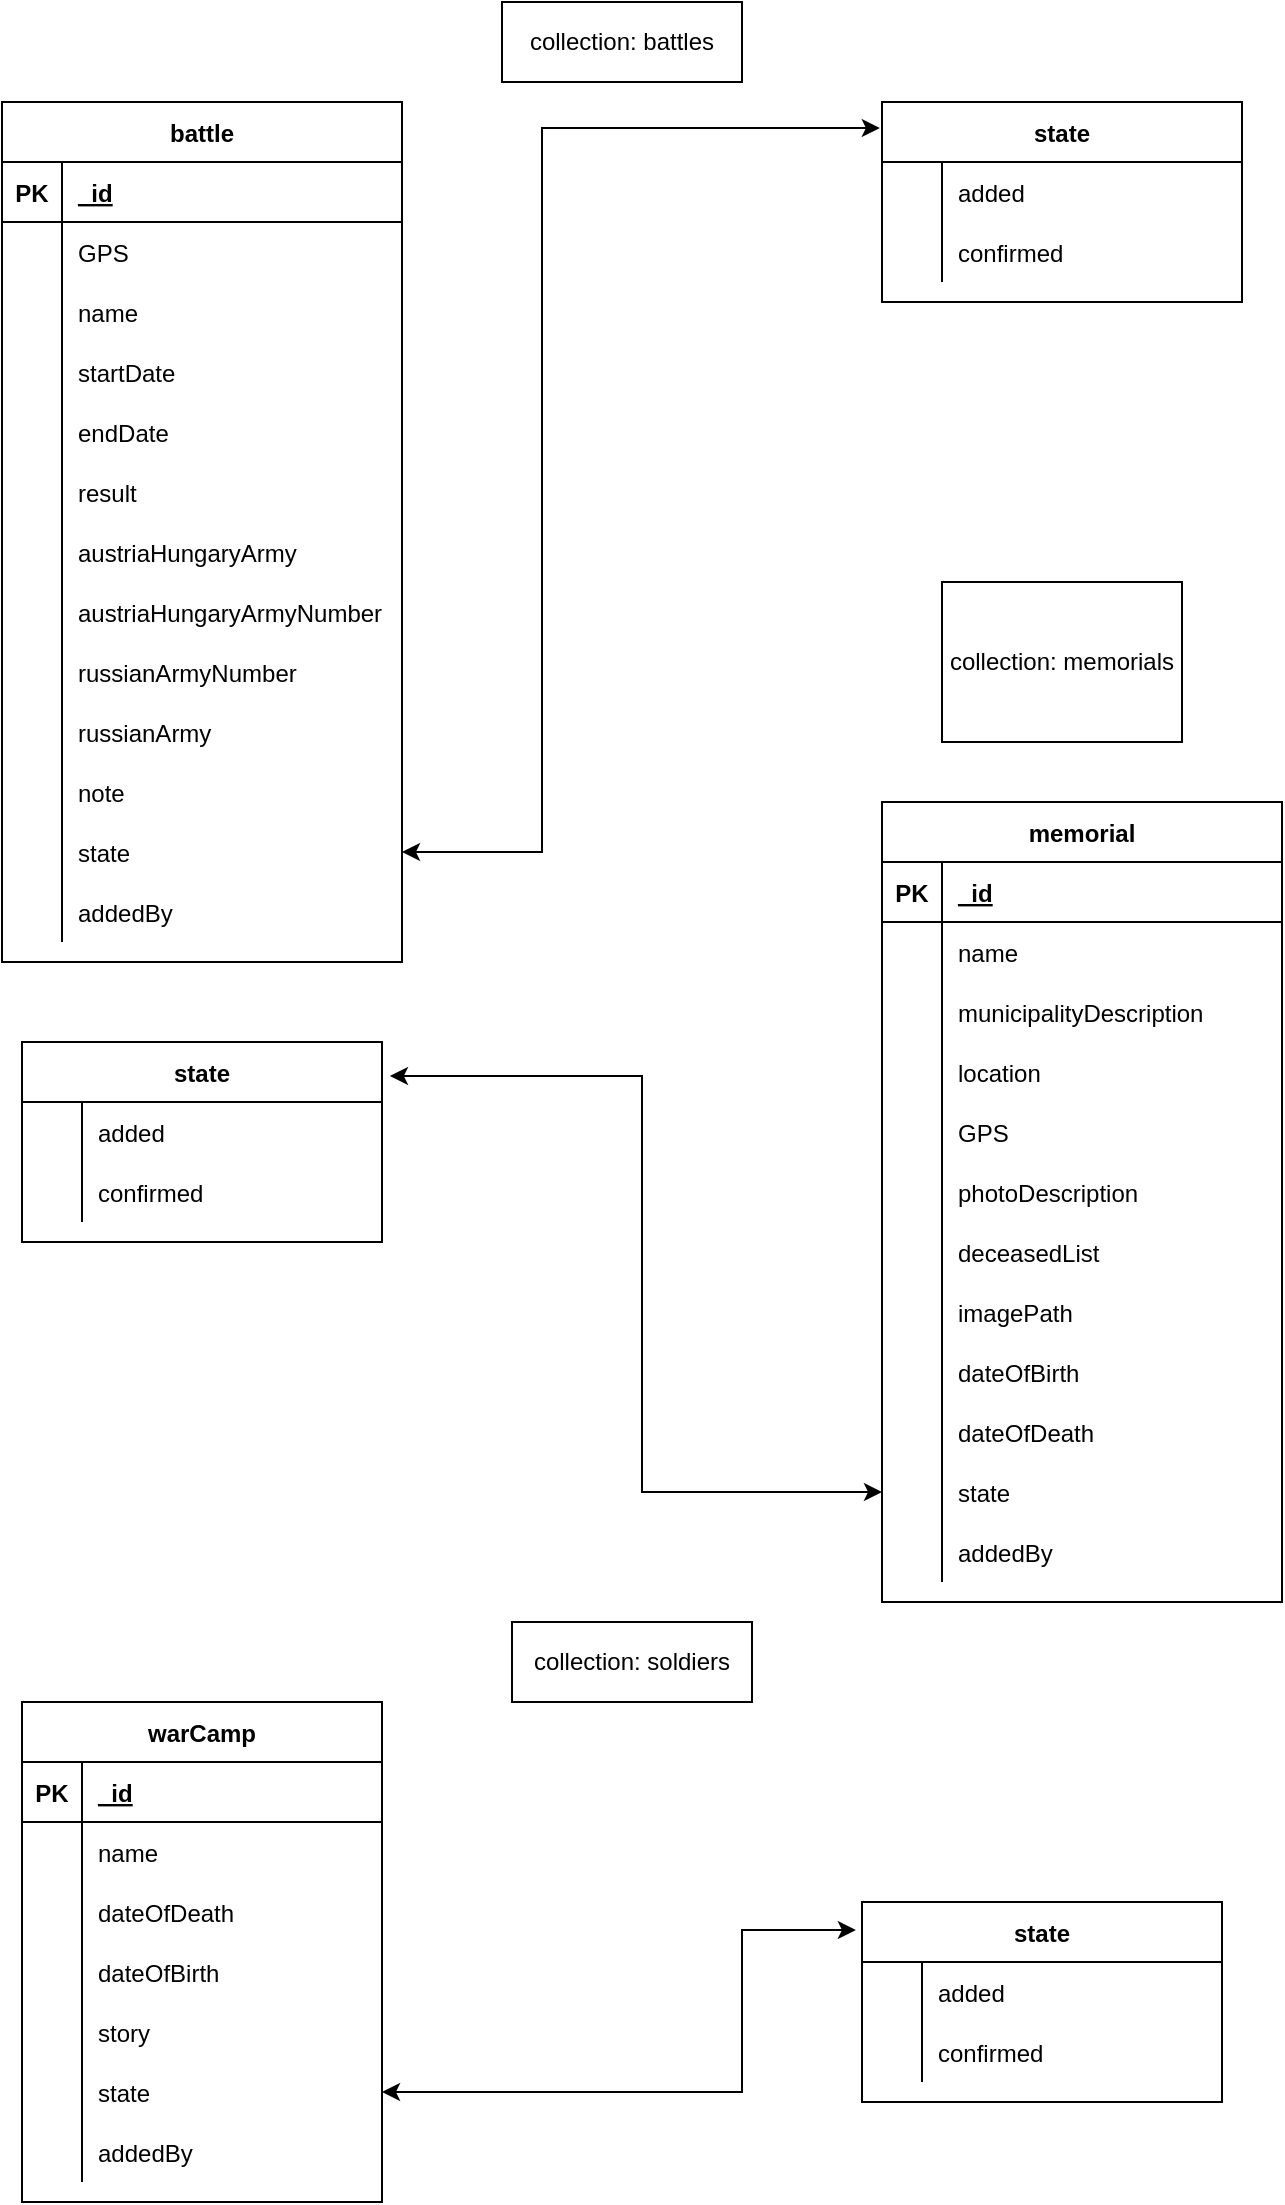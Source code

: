 <mxfile version="16.0.0" type="device"><diagram id="pxt4ExD9sX6cljfYn3r3" name="Page-1"><mxGraphModel dx="1422" dy="857" grid="1" gridSize="10" guides="1" tooltips="1" connect="1" arrows="1" fold="1" page="1" pageScale="1" pageWidth="850" pageHeight="1100" math="0" shadow="0"><root><mxCell id="0"/><mxCell id="1" parent="0"/><mxCell id="jkv_VFhUrxA0eWntTfn5-262" value="" style="group" vertex="1" connectable="0" parent="1"><mxGeometry x="360" width="120" height="40" as="geometry"/></mxCell><mxCell id="jkv_VFhUrxA0eWntTfn5-263" value="" style="group" vertex="1" connectable="0" parent="jkv_VFhUrxA0eWntTfn5-262"><mxGeometry width="120" height="40" as="geometry"/></mxCell><mxCell id="jkv_VFhUrxA0eWntTfn5-264" value="" style="rounded=0;whiteSpace=wrap;html=1;" vertex="1" parent="jkv_VFhUrxA0eWntTfn5-263"><mxGeometry width="120" height="40" as="geometry"/></mxCell><mxCell id="jkv_VFhUrxA0eWntTfn5-265" value="collection: battles" style="text;html=1;strokeColor=none;fillColor=none;align=center;verticalAlign=middle;whiteSpace=wrap;rounded=0;" vertex="1" parent="jkv_VFhUrxA0eWntTfn5-263"><mxGeometry width="120" height="40" as="geometry"/></mxCell><mxCell id="jkv_VFhUrxA0eWntTfn5-288" value="battle" style="shape=table;startSize=30;container=1;collapsible=1;childLayout=tableLayout;fixedRows=1;rowLines=0;fontStyle=1;align=center;resizeLast=1;" vertex="1" parent="1"><mxGeometry x="110" y="50" width="200" height="430" as="geometry"/></mxCell><mxCell id="jkv_VFhUrxA0eWntTfn5-289" value="" style="shape=partialRectangle;collapsible=0;dropTarget=0;pointerEvents=0;fillColor=none;top=0;left=0;bottom=1;right=0;points=[[0,0.5],[1,0.5]];portConstraint=eastwest;" vertex="1" parent="jkv_VFhUrxA0eWntTfn5-288"><mxGeometry y="30" width="200" height="30" as="geometry"/></mxCell><mxCell id="jkv_VFhUrxA0eWntTfn5-290" value="PK" style="shape=partialRectangle;connectable=0;fillColor=none;top=0;left=0;bottom=0;right=0;fontStyle=1;overflow=hidden;" vertex="1" parent="jkv_VFhUrxA0eWntTfn5-289"><mxGeometry width="30" height="30" as="geometry"><mxRectangle width="30" height="30" as="alternateBounds"/></mxGeometry></mxCell><mxCell id="jkv_VFhUrxA0eWntTfn5-291" value="_id" style="shape=partialRectangle;connectable=0;fillColor=none;top=0;left=0;bottom=0;right=0;align=left;spacingLeft=6;fontStyle=5;overflow=hidden;" vertex="1" parent="jkv_VFhUrxA0eWntTfn5-289"><mxGeometry x="30" width="170" height="30" as="geometry"><mxRectangle width="170" height="30" as="alternateBounds"/></mxGeometry></mxCell><mxCell id="jkv_VFhUrxA0eWntTfn5-292" value="" style="shape=partialRectangle;collapsible=0;dropTarget=0;pointerEvents=0;fillColor=none;top=0;left=0;bottom=0;right=0;points=[[0,0.5],[1,0.5]];portConstraint=eastwest;" vertex="1" parent="jkv_VFhUrxA0eWntTfn5-288"><mxGeometry y="60" width="200" height="30" as="geometry"/></mxCell><mxCell id="jkv_VFhUrxA0eWntTfn5-293" value="" style="shape=partialRectangle;connectable=0;fillColor=none;top=0;left=0;bottom=0;right=0;editable=1;overflow=hidden;" vertex="1" parent="jkv_VFhUrxA0eWntTfn5-292"><mxGeometry width="30" height="30" as="geometry"><mxRectangle width="30" height="30" as="alternateBounds"/></mxGeometry></mxCell><mxCell id="jkv_VFhUrxA0eWntTfn5-294" value="GPS" style="shape=partialRectangle;connectable=0;fillColor=none;top=0;left=0;bottom=0;right=0;align=left;spacingLeft=6;overflow=hidden;" vertex="1" parent="jkv_VFhUrxA0eWntTfn5-292"><mxGeometry x="30" width="170" height="30" as="geometry"><mxRectangle width="170" height="30" as="alternateBounds"/></mxGeometry></mxCell><mxCell id="jkv_VFhUrxA0eWntTfn5-295" value="" style="shape=partialRectangle;collapsible=0;dropTarget=0;pointerEvents=0;fillColor=none;top=0;left=0;bottom=0;right=0;points=[[0,0.5],[1,0.5]];portConstraint=eastwest;" vertex="1" parent="jkv_VFhUrxA0eWntTfn5-288"><mxGeometry y="90" width="200" height="30" as="geometry"/></mxCell><mxCell id="jkv_VFhUrxA0eWntTfn5-296" value="" style="shape=partialRectangle;connectable=0;fillColor=none;top=0;left=0;bottom=0;right=0;editable=1;overflow=hidden;" vertex="1" parent="jkv_VFhUrxA0eWntTfn5-295"><mxGeometry width="30" height="30" as="geometry"><mxRectangle width="30" height="30" as="alternateBounds"/></mxGeometry></mxCell><mxCell id="jkv_VFhUrxA0eWntTfn5-297" value="name" style="shape=partialRectangle;connectable=0;fillColor=none;top=0;left=0;bottom=0;right=0;align=left;spacingLeft=6;overflow=hidden;" vertex="1" parent="jkv_VFhUrxA0eWntTfn5-295"><mxGeometry x="30" width="170" height="30" as="geometry"><mxRectangle width="170" height="30" as="alternateBounds"/></mxGeometry></mxCell><mxCell id="jkv_VFhUrxA0eWntTfn5-298" value="" style="shape=partialRectangle;collapsible=0;dropTarget=0;pointerEvents=0;fillColor=none;top=0;left=0;bottom=0;right=0;points=[[0,0.5],[1,0.5]];portConstraint=eastwest;" vertex="1" parent="jkv_VFhUrxA0eWntTfn5-288"><mxGeometry y="120" width="200" height="30" as="geometry"/></mxCell><mxCell id="jkv_VFhUrxA0eWntTfn5-299" value="" style="shape=partialRectangle;connectable=0;fillColor=none;top=0;left=0;bottom=0;right=0;editable=1;overflow=hidden;" vertex="1" parent="jkv_VFhUrxA0eWntTfn5-298"><mxGeometry width="30" height="30" as="geometry"><mxRectangle width="30" height="30" as="alternateBounds"/></mxGeometry></mxCell><mxCell id="jkv_VFhUrxA0eWntTfn5-300" value="startDate" style="shape=partialRectangle;connectable=0;fillColor=none;top=0;left=0;bottom=0;right=0;align=left;spacingLeft=6;overflow=hidden;" vertex="1" parent="jkv_VFhUrxA0eWntTfn5-298"><mxGeometry x="30" width="170" height="30" as="geometry"><mxRectangle width="170" height="30" as="alternateBounds"/></mxGeometry></mxCell><mxCell id="jkv_VFhUrxA0eWntTfn5-301" style="shape=partialRectangle;collapsible=0;dropTarget=0;pointerEvents=0;fillColor=none;top=0;left=0;bottom=0;right=0;points=[[0,0.5],[1,0.5]];portConstraint=eastwest;" vertex="1" parent="jkv_VFhUrxA0eWntTfn5-288"><mxGeometry y="150" width="200" height="30" as="geometry"/></mxCell><mxCell id="jkv_VFhUrxA0eWntTfn5-302" style="shape=partialRectangle;connectable=0;fillColor=none;top=0;left=0;bottom=0;right=0;editable=1;overflow=hidden;" vertex="1" parent="jkv_VFhUrxA0eWntTfn5-301"><mxGeometry width="30" height="30" as="geometry"><mxRectangle width="30" height="30" as="alternateBounds"/></mxGeometry></mxCell><mxCell id="jkv_VFhUrxA0eWntTfn5-303" value="endDate" style="shape=partialRectangle;connectable=0;fillColor=none;top=0;left=0;bottom=0;right=0;align=left;spacingLeft=6;overflow=hidden;" vertex="1" parent="jkv_VFhUrxA0eWntTfn5-301"><mxGeometry x="30" width="170" height="30" as="geometry"><mxRectangle width="170" height="30" as="alternateBounds"/></mxGeometry></mxCell><mxCell id="jkv_VFhUrxA0eWntTfn5-304" style="shape=partialRectangle;collapsible=0;dropTarget=0;pointerEvents=0;fillColor=none;top=0;left=0;bottom=0;right=0;points=[[0,0.5],[1,0.5]];portConstraint=eastwest;" vertex="1" parent="jkv_VFhUrxA0eWntTfn5-288"><mxGeometry y="180" width="200" height="30" as="geometry"/></mxCell><mxCell id="jkv_VFhUrxA0eWntTfn5-305" style="shape=partialRectangle;connectable=0;fillColor=none;top=0;left=0;bottom=0;right=0;editable=1;overflow=hidden;" vertex="1" parent="jkv_VFhUrxA0eWntTfn5-304"><mxGeometry width="30" height="30" as="geometry"><mxRectangle width="30" height="30" as="alternateBounds"/></mxGeometry></mxCell><mxCell id="jkv_VFhUrxA0eWntTfn5-306" value="result" style="shape=partialRectangle;connectable=0;fillColor=none;top=0;left=0;bottom=0;right=0;align=left;spacingLeft=6;overflow=hidden;" vertex="1" parent="jkv_VFhUrxA0eWntTfn5-304"><mxGeometry x="30" width="170" height="30" as="geometry"><mxRectangle width="170" height="30" as="alternateBounds"/></mxGeometry></mxCell><mxCell id="jkv_VFhUrxA0eWntTfn5-307" style="shape=partialRectangle;collapsible=0;dropTarget=0;pointerEvents=0;fillColor=none;top=0;left=0;bottom=0;right=0;points=[[0,0.5],[1,0.5]];portConstraint=eastwest;" vertex="1" parent="jkv_VFhUrxA0eWntTfn5-288"><mxGeometry y="210" width="200" height="30" as="geometry"/></mxCell><mxCell id="jkv_VFhUrxA0eWntTfn5-308" style="shape=partialRectangle;connectable=0;fillColor=none;top=0;left=0;bottom=0;right=0;editable=1;overflow=hidden;" vertex="1" parent="jkv_VFhUrxA0eWntTfn5-307"><mxGeometry width="30" height="30" as="geometry"><mxRectangle width="30" height="30" as="alternateBounds"/></mxGeometry></mxCell><mxCell id="jkv_VFhUrxA0eWntTfn5-309" value="austriaHungaryArmy" style="shape=partialRectangle;connectable=0;fillColor=none;top=0;left=0;bottom=0;right=0;align=left;spacingLeft=6;overflow=hidden;spacing=2;" vertex="1" parent="jkv_VFhUrxA0eWntTfn5-307"><mxGeometry x="30" width="170" height="30" as="geometry"><mxRectangle width="170" height="30" as="alternateBounds"/></mxGeometry></mxCell><mxCell id="jkv_VFhUrxA0eWntTfn5-310" style="shape=partialRectangle;collapsible=0;dropTarget=0;pointerEvents=0;fillColor=none;top=0;left=0;bottom=0;right=0;points=[[0,0.5],[1,0.5]];portConstraint=eastwest;" vertex="1" parent="jkv_VFhUrxA0eWntTfn5-288"><mxGeometry y="240" width="200" height="30" as="geometry"/></mxCell><mxCell id="jkv_VFhUrxA0eWntTfn5-311" style="shape=partialRectangle;connectable=0;fillColor=none;top=0;left=0;bottom=0;right=0;editable=1;overflow=hidden;" vertex="1" parent="jkv_VFhUrxA0eWntTfn5-310"><mxGeometry width="30" height="30" as="geometry"><mxRectangle width="30" height="30" as="alternateBounds"/></mxGeometry></mxCell><mxCell id="jkv_VFhUrxA0eWntTfn5-312" value="austriaHungaryArmyNumber" style="shape=partialRectangle;connectable=0;fillColor=none;top=0;left=0;bottom=0;right=0;align=left;spacingLeft=6;overflow=hidden;spacing=2;" vertex="1" parent="jkv_VFhUrxA0eWntTfn5-310"><mxGeometry x="30" width="170" height="30" as="geometry"><mxRectangle width="170" height="30" as="alternateBounds"/></mxGeometry></mxCell><mxCell id="jkv_VFhUrxA0eWntTfn5-313" style="shape=partialRectangle;collapsible=0;dropTarget=0;pointerEvents=0;fillColor=none;top=0;left=0;bottom=0;right=0;points=[[0,0.5],[1,0.5]];portConstraint=eastwest;" vertex="1" parent="jkv_VFhUrxA0eWntTfn5-288"><mxGeometry y="270" width="200" height="30" as="geometry"/></mxCell><mxCell id="jkv_VFhUrxA0eWntTfn5-314" style="shape=partialRectangle;connectable=0;fillColor=none;top=0;left=0;bottom=0;right=0;editable=1;overflow=hidden;" vertex="1" parent="jkv_VFhUrxA0eWntTfn5-313"><mxGeometry width="30" height="30" as="geometry"><mxRectangle width="30" height="30" as="alternateBounds"/></mxGeometry></mxCell><mxCell id="jkv_VFhUrxA0eWntTfn5-315" value="russianArmyNumber" style="shape=partialRectangle;connectable=0;fillColor=none;top=0;left=0;bottom=0;right=0;align=left;spacingLeft=6;overflow=hidden;spacing=2;" vertex="1" parent="jkv_VFhUrxA0eWntTfn5-313"><mxGeometry x="30" width="170" height="30" as="geometry"><mxRectangle width="170" height="30" as="alternateBounds"/></mxGeometry></mxCell><mxCell id="jkv_VFhUrxA0eWntTfn5-316" style="shape=partialRectangle;collapsible=0;dropTarget=0;pointerEvents=0;fillColor=none;top=0;left=0;bottom=0;right=0;points=[[0,0.5],[1,0.5]];portConstraint=eastwest;" vertex="1" parent="jkv_VFhUrxA0eWntTfn5-288"><mxGeometry y="300" width="200" height="30" as="geometry"/></mxCell><mxCell id="jkv_VFhUrxA0eWntTfn5-317" style="shape=partialRectangle;connectable=0;fillColor=none;top=0;left=0;bottom=0;right=0;editable=1;overflow=hidden;" vertex="1" parent="jkv_VFhUrxA0eWntTfn5-316"><mxGeometry width="30" height="30" as="geometry"><mxRectangle width="30" height="30" as="alternateBounds"/></mxGeometry></mxCell><mxCell id="jkv_VFhUrxA0eWntTfn5-318" value="russianArmy" style="shape=partialRectangle;connectable=0;fillColor=none;top=0;left=0;bottom=0;right=0;align=left;spacingLeft=6;overflow=hidden;spacing=2;" vertex="1" parent="jkv_VFhUrxA0eWntTfn5-316"><mxGeometry x="30" width="170" height="30" as="geometry"><mxRectangle width="170" height="30" as="alternateBounds"/></mxGeometry></mxCell><mxCell id="jkv_VFhUrxA0eWntTfn5-319" style="shape=partialRectangle;collapsible=0;dropTarget=0;pointerEvents=0;fillColor=none;top=0;left=0;bottom=0;right=0;points=[[0,0.5],[1,0.5]];portConstraint=eastwest;" vertex="1" parent="jkv_VFhUrxA0eWntTfn5-288"><mxGeometry y="330" width="200" height="30" as="geometry"/></mxCell><mxCell id="jkv_VFhUrxA0eWntTfn5-320" style="shape=partialRectangle;connectable=0;fillColor=none;top=0;left=0;bottom=0;right=0;editable=1;overflow=hidden;" vertex="1" parent="jkv_VFhUrxA0eWntTfn5-319"><mxGeometry width="30" height="30" as="geometry"><mxRectangle width="30" height="30" as="alternateBounds"/></mxGeometry></mxCell><mxCell id="jkv_VFhUrxA0eWntTfn5-321" value="note" style="shape=partialRectangle;connectable=0;fillColor=none;top=0;left=0;bottom=0;right=0;align=left;spacingLeft=6;overflow=hidden;spacing=2;" vertex="1" parent="jkv_VFhUrxA0eWntTfn5-319"><mxGeometry x="30" width="170" height="30" as="geometry"><mxRectangle width="170" height="30" as="alternateBounds"/></mxGeometry></mxCell><mxCell id="jkv_VFhUrxA0eWntTfn5-322" style="shape=partialRectangle;collapsible=0;dropTarget=0;pointerEvents=0;fillColor=none;top=0;left=0;bottom=0;right=0;points=[[0,0.5],[1,0.5]];portConstraint=eastwest;" vertex="1" parent="jkv_VFhUrxA0eWntTfn5-288"><mxGeometry y="360" width="200" height="30" as="geometry"/></mxCell><mxCell id="jkv_VFhUrxA0eWntTfn5-323" style="shape=partialRectangle;connectable=0;fillColor=none;top=0;left=0;bottom=0;right=0;editable=1;overflow=hidden;" vertex="1" parent="jkv_VFhUrxA0eWntTfn5-322"><mxGeometry width="30" height="30" as="geometry"><mxRectangle width="30" height="30" as="alternateBounds"/></mxGeometry></mxCell><mxCell id="jkv_VFhUrxA0eWntTfn5-324" value="state" style="shape=partialRectangle;connectable=0;fillColor=none;top=0;left=0;bottom=0;right=0;align=left;spacingLeft=6;overflow=hidden;spacing=2;" vertex="1" parent="jkv_VFhUrxA0eWntTfn5-322"><mxGeometry x="30" width="170" height="30" as="geometry"><mxRectangle width="170" height="30" as="alternateBounds"/></mxGeometry></mxCell><mxCell id="jkv_VFhUrxA0eWntTfn5-325" style="shape=partialRectangle;collapsible=0;dropTarget=0;pointerEvents=0;fillColor=none;top=0;left=0;bottom=0;right=0;points=[[0,0.5],[1,0.5]];portConstraint=eastwest;" vertex="1" parent="jkv_VFhUrxA0eWntTfn5-288"><mxGeometry y="390" width="200" height="30" as="geometry"/></mxCell><mxCell id="jkv_VFhUrxA0eWntTfn5-326" style="shape=partialRectangle;connectable=0;fillColor=none;top=0;left=0;bottom=0;right=0;editable=1;overflow=hidden;" vertex="1" parent="jkv_VFhUrxA0eWntTfn5-325"><mxGeometry width="30" height="30" as="geometry"><mxRectangle width="30" height="30" as="alternateBounds"/></mxGeometry></mxCell><mxCell id="jkv_VFhUrxA0eWntTfn5-327" value="addedBy" style="shape=partialRectangle;connectable=0;fillColor=none;top=0;left=0;bottom=0;right=0;align=left;spacingLeft=6;overflow=hidden;spacing=2;" vertex="1" parent="jkv_VFhUrxA0eWntTfn5-325"><mxGeometry x="30" width="170" height="30" as="geometry"><mxRectangle width="170" height="30" as="alternateBounds"/></mxGeometry></mxCell><mxCell id="jkv_VFhUrxA0eWntTfn5-343" value="state" style="shape=table;startSize=30;container=1;collapsible=1;childLayout=tableLayout;fixedRows=1;rowLines=0;fontStyle=1;align=center;resizeLast=1;" vertex="1" parent="1"><mxGeometry x="550" y="50" width="180" height="100" as="geometry"/></mxCell><mxCell id="jkv_VFhUrxA0eWntTfn5-344" value="" style="shape=partialRectangle;collapsible=0;dropTarget=0;pointerEvents=0;fillColor=none;top=0;left=0;bottom=0;right=0;points=[[0,0.5],[1,0.5]];portConstraint=eastwest;" vertex="1" parent="jkv_VFhUrxA0eWntTfn5-343"><mxGeometry y="30" width="180" height="30" as="geometry"/></mxCell><mxCell id="jkv_VFhUrxA0eWntTfn5-345" value="" style="shape=partialRectangle;connectable=0;fillColor=none;top=0;left=0;bottom=0;right=0;editable=1;overflow=hidden;" vertex="1" parent="jkv_VFhUrxA0eWntTfn5-344"><mxGeometry width="30" height="30" as="geometry"><mxRectangle width="30" height="30" as="alternateBounds"/></mxGeometry></mxCell><mxCell id="jkv_VFhUrxA0eWntTfn5-346" value="added" style="shape=partialRectangle;connectable=0;fillColor=none;top=0;left=0;bottom=0;right=0;align=left;spacingLeft=6;overflow=hidden;" vertex="1" parent="jkv_VFhUrxA0eWntTfn5-344"><mxGeometry x="30" width="150" height="30" as="geometry"><mxRectangle width="150" height="30" as="alternateBounds"/></mxGeometry></mxCell><mxCell id="jkv_VFhUrxA0eWntTfn5-347" value="" style="shape=partialRectangle;collapsible=0;dropTarget=0;pointerEvents=0;fillColor=none;top=0;left=0;bottom=0;right=0;points=[[0,0.5],[1,0.5]];portConstraint=eastwest;" vertex="1" parent="jkv_VFhUrxA0eWntTfn5-343"><mxGeometry y="60" width="180" height="30" as="geometry"/></mxCell><mxCell id="jkv_VFhUrxA0eWntTfn5-348" value="" style="shape=partialRectangle;connectable=0;fillColor=none;top=0;left=0;bottom=0;right=0;editable=1;overflow=hidden;" vertex="1" parent="jkv_VFhUrxA0eWntTfn5-347"><mxGeometry width="30" height="30" as="geometry"><mxRectangle width="30" height="30" as="alternateBounds"/></mxGeometry></mxCell><mxCell id="jkv_VFhUrxA0eWntTfn5-349" value="confirmed" style="shape=partialRectangle;connectable=0;fillColor=none;top=0;left=0;bottom=0;right=0;align=left;spacingLeft=6;overflow=hidden;" vertex="1" parent="jkv_VFhUrxA0eWntTfn5-347"><mxGeometry x="30" width="150" height="30" as="geometry"><mxRectangle width="150" height="30" as="alternateBounds"/></mxGeometry></mxCell><mxCell id="jkv_VFhUrxA0eWntTfn5-350" value="" style="endArrow=classic;startArrow=classic;html=1;rounded=0;exitX=1;exitY=0.5;exitDx=0;exitDy=0;entryX=-0.006;entryY=0.13;entryDx=0;entryDy=0;entryPerimeter=0;" edge="1" parent="1" source="jkv_VFhUrxA0eWntTfn5-322" target="jkv_VFhUrxA0eWntTfn5-343"><mxGeometry width="50" height="50" relative="1" as="geometry"><mxPoint x="330" y="595" as="sourcePoint"/><mxPoint x="480" y="576" as="targetPoint"/><Array as="points"><mxPoint x="380" y="425"/><mxPoint x="380" y="63"/></Array></mxGeometry></mxCell><mxCell id="jkv_VFhUrxA0eWntTfn5-351" value="" style="group" vertex="1" connectable="0" parent="1"><mxGeometry x="580" y="290" width="120" height="80" as="geometry"/></mxCell><mxCell id="jkv_VFhUrxA0eWntTfn5-352" value="" style="group" vertex="1" connectable="0" parent="jkv_VFhUrxA0eWntTfn5-351"><mxGeometry width="120" height="80" as="geometry"/></mxCell><mxCell id="jkv_VFhUrxA0eWntTfn5-353" value="" style="rounded=0;whiteSpace=wrap;html=1;" vertex="1" parent="jkv_VFhUrxA0eWntTfn5-352"><mxGeometry width="120" height="80" as="geometry"/></mxCell><mxCell id="jkv_VFhUrxA0eWntTfn5-354" value="collection: memorials" style="text;html=1;strokeColor=none;fillColor=none;align=center;verticalAlign=middle;whiteSpace=wrap;rounded=0;" vertex="1" parent="jkv_VFhUrxA0eWntTfn5-352"><mxGeometry width="120" height="80" as="geometry"/></mxCell><mxCell id="jkv_VFhUrxA0eWntTfn5-362" value="memorial" style="shape=table;startSize=30;container=1;collapsible=1;childLayout=tableLayout;fixedRows=1;rowLines=0;fontStyle=1;align=center;resizeLast=1;" vertex="1" parent="1"><mxGeometry x="550" y="400" width="200" height="400" as="geometry"/></mxCell><mxCell id="jkv_VFhUrxA0eWntTfn5-363" value="" style="shape=partialRectangle;collapsible=0;dropTarget=0;pointerEvents=0;fillColor=none;top=0;left=0;bottom=1;right=0;points=[[0,0.5],[1,0.5]];portConstraint=eastwest;" vertex="1" parent="jkv_VFhUrxA0eWntTfn5-362"><mxGeometry y="30" width="200" height="30" as="geometry"/></mxCell><mxCell id="jkv_VFhUrxA0eWntTfn5-364" value="PK" style="shape=partialRectangle;connectable=0;fillColor=none;top=0;left=0;bottom=0;right=0;fontStyle=1;overflow=hidden;" vertex="1" parent="jkv_VFhUrxA0eWntTfn5-363"><mxGeometry width="30" height="30" as="geometry"><mxRectangle width="30" height="30" as="alternateBounds"/></mxGeometry></mxCell><mxCell id="jkv_VFhUrxA0eWntTfn5-365" value="_id" style="shape=partialRectangle;connectable=0;fillColor=none;top=0;left=0;bottom=0;right=0;align=left;spacingLeft=6;fontStyle=5;overflow=hidden;" vertex="1" parent="jkv_VFhUrxA0eWntTfn5-363"><mxGeometry x="30" width="170" height="30" as="geometry"><mxRectangle width="170" height="30" as="alternateBounds"/></mxGeometry></mxCell><mxCell id="jkv_VFhUrxA0eWntTfn5-366" value="" style="shape=partialRectangle;collapsible=0;dropTarget=0;pointerEvents=0;fillColor=none;top=0;left=0;bottom=0;right=0;points=[[0,0.5],[1,0.5]];portConstraint=eastwest;" vertex="1" parent="jkv_VFhUrxA0eWntTfn5-362"><mxGeometry y="60" width="200" height="30" as="geometry"/></mxCell><mxCell id="jkv_VFhUrxA0eWntTfn5-367" value="" style="shape=partialRectangle;connectable=0;fillColor=none;top=0;left=0;bottom=0;right=0;editable=1;overflow=hidden;" vertex="1" parent="jkv_VFhUrxA0eWntTfn5-366"><mxGeometry width="30" height="30" as="geometry"><mxRectangle width="30" height="30" as="alternateBounds"/></mxGeometry></mxCell><mxCell id="jkv_VFhUrxA0eWntTfn5-368" value="name" style="shape=partialRectangle;connectable=0;fillColor=none;top=0;left=0;bottom=0;right=0;align=left;spacingLeft=6;overflow=hidden;" vertex="1" parent="jkv_VFhUrxA0eWntTfn5-366"><mxGeometry x="30" width="170" height="30" as="geometry"><mxRectangle width="170" height="30" as="alternateBounds"/></mxGeometry></mxCell><mxCell id="jkv_VFhUrxA0eWntTfn5-369" value="" style="shape=partialRectangle;collapsible=0;dropTarget=0;pointerEvents=0;fillColor=none;top=0;left=0;bottom=0;right=0;points=[[0,0.5],[1,0.5]];portConstraint=eastwest;" vertex="1" parent="jkv_VFhUrxA0eWntTfn5-362"><mxGeometry y="90" width="200" height="30" as="geometry"/></mxCell><mxCell id="jkv_VFhUrxA0eWntTfn5-370" value="" style="shape=partialRectangle;connectable=0;fillColor=none;top=0;left=0;bottom=0;right=0;editable=1;overflow=hidden;" vertex="1" parent="jkv_VFhUrxA0eWntTfn5-369"><mxGeometry width="30" height="30" as="geometry"><mxRectangle width="30" height="30" as="alternateBounds"/></mxGeometry></mxCell><mxCell id="jkv_VFhUrxA0eWntTfn5-371" value="municipalityDescription" style="shape=partialRectangle;connectable=0;fillColor=none;top=0;left=0;bottom=0;right=0;align=left;spacingLeft=6;overflow=hidden;" vertex="1" parent="jkv_VFhUrxA0eWntTfn5-369"><mxGeometry x="30" width="170" height="30" as="geometry"><mxRectangle width="170" height="30" as="alternateBounds"/></mxGeometry></mxCell><mxCell id="jkv_VFhUrxA0eWntTfn5-372" value="" style="shape=partialRectangle;collapsible=0;dropTarget=0;pointerEvents=0;fillColor=none;top=0;left=0;bottom=0;right=0;points=[[0,0.5],[1,0.5]];portConstraint=eastwest;" vertex="1" parent="jkv_VFhUrxA0eWntTfn5-362"><mxGeometry y="120" width="200" height="30" as="geometry"/></mxCell><mxCell id="jkv_VFhUrxA0eWntTfn5-373" value="" style="shape=partialRectangle;connectable=0;fillColor=none;top=0;left=0;bottom=0;right=0;editable=1;overflow=hidden;" vertex="1" parent="jkv_VFhUrxA0eWntTfn5-372"><mxGeometry width="30" height="30" as="geometry"><mxRectangle width="30" height="30" as="alternateBounds"/></mxGeometry></mxCell><mxCell id="jkv_VFhUrxA0eWntTfn5-374" value="location" style="shape=partialRectangle;connectable=0;fillColor=none;top=0;left=0;bottom=0;right=0;align=left;spacingLeft=6;overflow=hidden;" vertex="1" parent="jkv_VFhUrxA0eWntTfn5-372"><mxGeometry x="30" width="170" height="30" as="geometry"><mxRectangle width="170" height="30" as="alternateBounds"/></mxGeometry></mxCell><mxCell id="jkv_VFhUrxA0eWntTfn5-375" style="shape=partialRectangle;collapsible=0;dropTarget=0;pointerEvents=0;fillColor=none;top=0;left=0;bottom=0;right=0;points=[[0,0.5],[1,0.5]];portConstraint=eastwest;" vertex="1" parent="jkv_VFhUrxA0eWntTfn5-362"><mxGeometry y="150" width="200" height="30" as="geometry"/></mxCell><mxCell id="jkv_VFhUrxA0eWntTfn5-376" style="shape=partialRectangle;connectable=0;fillColor=none;top=0;left=0;bottom=0;right=0;editable=1;overflow=hidden;" vertex="1" parent="jkv_VFhUrxA0eWntTfn5-375"><mxGeometry width="30" height="30" as="geometry"><mxRectangle width="30" height="30" as="alternateBounds"/></mxGeometry></mxCell><mxCell id="jkv_VFhUrxA0eWntTfn5-377" value="GPS" style="shape=partialRectangle;connectable=0;fillColor=none;top=0;left=0;bottom=0;right=0;align=left;spacingLeft=6;overflow=hidden;" vertex="1" parent="jkv_VFhUrxA0eWntTfn5-375"><mxGeometry x="30" width="170" height="30" as="geometry"><mxRectangle width="170" height="30" as="alternateBounds"/></mxGeometry></mxCell><mxCell id="jkv_VFhUrxA0eWntTfn5-378" style="shape=partialRectangle;collapsible=0;dropTarget=0;pointerEvents=0;fillColor=none;top=0;left=0;bottom=0;right=0;points=[[0,0.5],[1,0.5]];portConstraint=eastwest;" vertex="1" parent="jkv_VFhUrxA0eWntTfn5-362"><mxGeometry y="180" width="200" height="30" as="geometry"/></mxCell><mxCell id="jkv_VFhUrxA0eWntTfn5-379" style="shape=partialRectangle;connectable=0;fillColor=none;top=0;left=0;bottom=0;right=0;editable=1;overflow=hidden;" vertex="1" parent="jkv_VFhUrxA0eWntTfn5-378"><mxGeometry width="30" height="30" as="geometry"><mxRectangle width="30" height="30" as="alternateBounds"/></mxGeometry></mxCell><mxCell id="jkv_VFhUrxA0eWntTfn5-380" value="photoDescription" style="shape=partialRectangle;connectable=0;fillColor=none;top=0;left=0;bottom=0;right=0;align=left;spacingLeft=6;overflow=hidden;" vertex="1" parent="jkv_VFhUrxA0eWntTfn5-378"><mxGeometry x="30" width="170" height="30" as="geometry"><mxRectangle width="170" height="30" as="alternateBounds"/></mxGeometry></mxCell><mxCell id="jkv_VFhUrxA0eWntTfn5-381" style="shape=partialRectangle;collapsible=0;dropTarget=0;pointerEvents=0;fillColor=none;top=0;left=0;bottom=0;right=0;points=[[0,0.5],[1,0.5]];portConstraint=eastwest;" vertex="1" parent="jkv_VFhUrxA0eWntTfn5-362"><mxGeometry y="210" width="200" height="30" as="geometry"/></mxCell><mxCell id="jkv_VFhUrxA0eWntTfn5-382" style="shape=partialRectangle;connectable=0;fillColor=none;top=0;left=0;bottom=0;right=0;editable=1;overflow=hidden;" vertex="1" parent="jkv_VFhUrxA0eWntTfn5-381"><mxGeometry width="30" height="30" as="geometry"><mxRectangle width="30" height="30" as="alternateBounds"/></mxGeometry></mxCell><mxCell id="jkv_VFhUrxA0eWntTfn5-383" value="deceasedList" style="shape=partialRectangle;connectable=0;fillColor=none;top=0;left=0;bottom=0;right=0;align=left;spacingLeft=6;overflow=hidden;spacing=2;" vertex="1" parent="jkv_VFhUrxA0eWntTfn5-381"><mxGeometry x="30" width="170" height="30" as="geometry"><mxRectangle width="170" height="30" as="alternateBounds"/></mxGeometry></mxCell><mxCell id="jkv_VFhUrxA0eWntTfn5-384" style="shape=partialRectangle;collapsible=0;dropTarget=0;pointerEvents=0;fillColor=none;top=0;left=0;bottom=0;right=0;points=[[0,0.5],[1,0.5]];portConstraint=eastwest;" vertex="1" parent="jkv_VFhUrxA0eWntTfn5-362"><mxGeometry y="240" width="200" height="30" as="geometry"/></mxCell><mxCell id="jkv_VFhUrxA0eWntTfn5-385" style="shape=partialRectangle;connectable=0;fillColor=none;top=0;left=0;bottom=0;right=0;editable=1;overflow=hidden;" vertex="1" parent="jkv_VFhUrxA0eWntTfn5-384"><mxGeometry width="30" height="30" as="geometry"><mxRectangle width="30" height="30" as="alternateBounds"/></mxGeometry></mxCell><mxCell id="jkv_VFhUrxA0eWntTfn5-386" value="imagePath" style="shape=partialRectangle;connectable=0;fillColor=none;top=0;left=0;bottom=0;right=0;align=left;spacingLeft=6;overflow=hidden;spacing=2;" vertex="1" parent="jkv_VFhUrxA0eWntTfn5-384"><mxGeometry x="30" width="170" height="30" as="geometry"><mxRectangle width="170" height="30" as="alternateBounds"/></mxGeometry></mxCell><mxCell id="jkv_VFhUrxA0eWntTfn5-387" style="shape=partialRectangle;collapsible=0;dropTarget=0;pointerEvents=0;fillColor=none;top=0;left=0;bottom=0;right=0;points=[[0,0.5],[1,0.5]];portConstraint=eastwest;" vertex="1" parent="jkv_VFhUrxA0eWntTfn5-362"><mxGeometry y="270" width="200" height="30" as="geometry"/></mxCell><mxCell id="jkv_VFhUrxA0eWntTfn5-388" style="shape=partialRectangle;connectable=0;fillColor=none;top=0;left=0;bottom=0;right=0;editable=1;overflow=hidden;" vertex="1" parent="jkv_VFhUrxA0eWntTfn5-387"><mxGeometry width="30" height="30" as="geometry"><mxRectangle width="30" height="30" as="alternateBounds"/></mxGeometry></mxCell><mxCell id="jkv_VFhUrxA0eWntTfn5-389" value="dateOfBirth" style="shape=partialRectangle;connectable=0;fillColor=none;top=0;left=0;bottom=0;right=0;align=left;spacingLeft=6;overflow=hidden;spacing=2;" vertex="1" parent="jkv_VFhUrxA0eWntTfn5-387"><mxGeometry x="30" width="170" height="30" as="geometry"><mxRectangle width="170" height="30" as="alternateBounds"/></mxGeometry></mxCell><mxCell id="jkv_VFhUrxA0eWntTfn5-390" style="shape=partialRectangle;collapsible=0;dropTarget=0;pointerEvents=0;fillColor=none;top=0;left=0;bottom=0;right=0;points=[[0,0.5],[1,0.5]];portConstraint=eastwest;" vertex="1" parent="jkv_VFhUrxA0eWntTfn5-362"><mxGeometry y="300" width="200" height="30" as="geometry"/></mxCell><mxCell id="jkv_VFhUrxA0eWntTfn5-391" style="shape=partialRectangle;connectable=0;fillColor=none;top=0;left=0;bottom=0;right=0;editable=1;overflow=hidden;" vertex="1" parent="jkv_VFhUrxA0eWntTfn5-390"><mxGeometry width="30" height="30" as="geometry"><mxRectangle width="30" height="30" as="alternateBounds"/></mxGeometry></mxCell><mxCell id="jkv_VFhUrxA0eWntTfn5-392" value="dateOfDeath" style="shape=partialRectangle;connectable=0;fillColor=none;top=0;left=0;bottom=0;right=0;align=left;spacingLeft=6;overflow=hidden;spacing=2;" vertex="1" parent="jkv_VFhUrxA0eWntTfn5-390"><mxGeometry x="30" width="170" height="30" as="geometry"><mxRectangle width="170" height="30" as="alternateBounds"/></mxGeometry></mxCell><mxCell id="jkv_VFhUrxA0eWntTfn5-393" style="shape=partialRectangle;collapsible=0;dropTarget=0;pointerEvents=0;fillColor=none;top=0;left=0;bottom=0;right=0;points=[[0,0.5],[1,0.5]];portConstraint=eastwest;" vertex="1" parent="jkv_VFhUrxA0eWntTfn5-362"><mxGeometry y="330" width="200" height="30" as="geometry"/></mxCell><mxCell id="jkv_VFhUrxA0eWntTfn5-394" style="shape=partialRectangle;connectable=0;fillColor=none;top=0;left=0;bottom=0;right=0;editable=1;overflow=hidden;" vertex="1" parent="jkv_VFhUrxA0eWntTfn5-393"><mxGeometry width="30" height="30" as="geometry"><mxRectangle width="30" height="30" as="alternateBounds"/></mxGeometry></mxCell><mxCell id="jkv_VFhUrxA0eWntTfn5-395" value="state" style="shape=partialRectangle;connectable=0;fillColor=none;top=0;left=0;bottom=0;right=0;align=left;spacingLeft=6;overflow=hidden;spacing=2;" vertex="1" parent="jkv_VFhUrxA0eWntTfn5-393"><mxGeometry x="30" width="170" height="30" as="geometry"><mxRectangle width="170" height="30" as="alternateBounds"/></mxGeometry></mxCell><mxCell id="jkv_VFhUrxA0eWntTfn5-396" style="shape=partialRectangle;collapsible=0;dropTarget=0;pointerEvents=0;fillColor=none;top=0;left=0;bottom=0;right=0;points=[[0,0.5],[1,0.5]];portConstraint=eastwest;" vertex="1" parent="jkv_VFhUrxA0eWntTfn5-362"><mxGeometry y="360" width="200" height="30" as="geometry"/></mxCell><mxCell id="jkv_VFhUrxA0eWntTfn5-397" style="shape=partialRectangle;connectable=0;fillColor=none;top=0;left=0;bottom=0;right=0;editable=1;overflow=hidden;" vertex="1" parent="jkv_VFhUrxA0eWntTfn5-396"><mxGeometry width="30" height="30" as="geometry"><mxRectangle width="30" height="30" as="alternateBounds"/></mxGeometry></mxCell><mxCell id="jkv_VFhUrxA0eWntTfn5-398" value="addedBy" style="shape=partialRectangle;connectable=0;fillColor=none;top=0;left=0;bottom=0;right=0;align=left;spacingLeft=6;overflow=hidden;spacing=2;" vertex="1" parent="jkv_VFhUrxA0eWntTfn5-396"><mxGeometry x="30" width="170" height="30" as="geometry"><mxRectangle width="170" height="30" as="alternateBounds"/></mxGeometry></mxCell><mxCell id="jkv_VFhUrxA0eWntTfn5-442" value="state" style="shape=table;startSize=30;container=1;collapsible=1;childLayout=tableLayout;fixedRows=1;rowLines=0;fontStyle=1;align=center;resizeLast=1;" vertex="1" parent="1"><mxGeometry x="120" y="520" width="180" height="100" as="geometry"/></mxCell><mxCell id="jkv_VFhUrxA0eWntTfn5-443" value="" style="shape=partialRectangle;collapsible=0;dropTarget=0;pointerEvents=0;fillColor=none;top=0;left=0;bottom=0;right=0;points=[[0,0.5],[1,0.5]];portConstraint=eastwest;" vertex="1" parent="jkv_VFhUrxA0eWntTfn5-442"><mxGeometry y="30" width="180" height="30" as="geometry"/></mxCell><mxCell id="jkv_VFhUrxA0eWntTfn5-444" value="" style="shape=partialRectangle;connectable=0;fillColor=none;top=0;left=0;bottom=0;right=0;editable=1;overflow=hidden;" vertex="1" parent="jkv_VFhUrxA0eWntTfn5-443"><mxGeometry width="30" height="30" as="geometry"><mxRectangle width="30" height="30" as="alternateBounds"/></mxGeometry></mxCell><mxCell id="jkv_VFhUrxA0eWntTfn5-445" value="added" style="shape=partialRectangle;connectable=0;fillColor=none;top=0;left=0;bottom=0;right=0;align=left;spacingLeft=6;overflow=hidden;" vertex="1" parent="jkv_VFhUrxA0eWntTfn5-443"><mxGeometry x="30" width="150" height="30" as="geometry"><mxRectangle width="150" height="30" as="alternateBounds"/></mxGeometry></mxCell><mxCell id="jkv_VFhUrxA0eWntTfn5-446" value="" style="shape=partialRectangle;collapsible=0;dropTarget=0;pointerEvents=0;fillColor=none;top=0;left=0;bottom=0;right=0;points=[[0,0.5],[1,0.5]];portConstraint=eastwest;" vertex="1" parent="jkv_VFhUrxA0eWntTfn5-442"><mxGeometry y="60" width="180" height="30" as="geometry"/></mxCell><mxCell id="jkv_VFhUrxA0eWntTfn5-447" value="" style="shape=partialRectangle;connectable=0;fillColor=none;top=0;left=0;bottom=0;right=0;editable=1;overflow=hidden;" vertex="1" parent="jkv_VFhUrxA0eWntTfn5-446"><mxGeometry width="30" height="30" as="geometry"><mxRectangle width="30" height="30" as="alternateBounds"/></mxGeometry></mxCell><mxCell id="jkv_VFhUrxA0eWntTfn5-448" value="confirmed" style="shape=partialRectangle;connectable=0;fillColor=none;top=0;left=0;bottom=0;right=0;align=left;spacingLeft=6;overflow=hidden;" vertex="1" parent="jkv_VFhUrxA0eWntTfn5-446"><mxGeometry x="30" width="150" height="30" as="geometry"><mxRectangle width="150" height="30" as="alternateBounds"/></mxGeometry></mxCell><mxCell id="jkv_VFhUrxA0eWntTfn5-451" value="" style="endArrow=classic;startArrow=classic;html=1;rounded=0;exitX=1.022;exitY=0.17;exitDx=0;exitDy=0;entryX=0;entryY=0.5;entryDx=0;entryDy=0;exitPerimeter=0;" edge="1" parent="1" source="jkv_VFhUrxA0eWntTfn5-442" target="jkv_VFhUrxA0eWntTfn5-393"><mxGeometry width="50" height="50" relative="1" as="geometry"><mxPoint x="341.08" y="652" as="sourcePoint"/><mxPoint x="580.0" y="290" as="targetPoint"/><Array as="points"><mxPoint x="430" y="537"/><mxPoint x="430" y="745"/></Array></mxGeometry></mxCell><mxCell id="jkv_VFhUrxA0eWntTfn5-452" value="" style="group" vertex="1" connectable="0" parent="1"><mxGeometry x="365" y="810" width="120" height="40" as="geometry"/></mxCell><mxCell id="jkv_VFhUrxA0eWntTfn5-453" value="" style="group" vertex="1" connectable="0" parent="jkv_VFhUrxA0eWntTfn5-452"><mxGeometry width="120" height="40" as="geometry"/></mxCell><mxCell id="jkv_VFhUrxA0eWntTfn5-454" value="" style="rounded=0;whiteSpace=wrap;html=1;" vertex="1" parent="jkv_VFhUrxA0eWntTfn5-453"><mxGeometry width="120" height="40" as="geometry"/></mxCell><mxCell id="jkv_VFhUrxA0eWntTfn5-455" value="collection: soldiers" style="text;html=1;strokeColor=none;fillColor=none;align=center;verticalAlign=middle;whiteSpace=wrap;rounded=0;" vertex="1" parent="jkv_VFhUrxA0eWntTfn5-453"><mxGeometry width="120" height="40" as="geometry"/></mxCell><mxCell id="jkv_VFhUrxA0eWntTfn5-456" value="warCamp" style="shape=table;startSize=30;container=1;collapsible=1;childLayout=tableLayout;fixedRows=1;rowLines=0;fontStyle=1;align=center;resizeLast=1;" vertex="1" parent="1"><mxGeometry x="120" y="850" width="180" height="250" as="geometry"/></mxCell><mxCell id="jkv_VFhUrxA0eWntTfn5-457" value="" style="shape=partialRectangle;collapsible=0;dropTarget=0;pointerEvents=0;fillColor=none;top=0;left=0;bottom=1;right=0;points=[[0,0.5],[1,0.5]];portConstraint=eastwest;" vertex="1" parent="jkv_VFhUrxA0eWntTfn5-456"><mxGeometry y="30" width="180" height="30" as="geometry"/></mxCell><mxCell id="jkv_VFhUrxA0eWntTfn5-458" value="PK" style="shape=partialRectangle;connectable=0;fillColor=none;top=0;left=0;bottom=0;right=0;fontStyle=1;overflow=hidden;" vertex="1" parent="jkv_VFhUrxA0eWntTfn5-457"><mxGeometry width="30" height="30" as="geometry"><mxRectangle width="30" height="30" as="alternateBounds"/></mxGeometry></mxCell><mxCell id="jkv_VFhUrxA0eWntTfn5-459" value="_id" style="shape=partialRectangle;connectable=0;fillColor=none;top=0;left=0;bottom=0;right=0;align=left;spacingLeft=6;fontStyle=5;overflow=hidden;" vertex="1" parent="jkv_VFhUrxA0eWntTfn5-457"><mxGeometry x="30" width="150" height="30" as="geometry"><mxRectangle width="150" height="30" as="alternateBounds"/></mxGeometry></mxCell><mxCell id="jkv_VFhUrxA0eWntTfn5-460" value="" style="shape=partialRectangle;collapsible=0;dropTarget=0;pointerEvents=0;fillColor=none;top=0;left=0;bottom=0;right=0;points=[[0,0.5],[1,0.5]];portConstraint=eastwest;" vertex="1" parent="jkv_VFhUrxA0eWntTfn5-456"><mxGeometry y="60" width="180" height="30" as="geometry"/></mxCell><mxCell id="jkv_VFhUrxA0eWntTfn5-461" value="" style="shape=partialRectangle;connectable=0;fillColor=none;top=0;left=0;bottom=0;right=0;editable=1;overflow=hidden;" vertex="1" parent="jkv_VFhUrxA0eWntTfn5-460"><mxGeometry width="30" height="30" as="geometry"><mxRectangle width="30" height="30" as="alternateBounds"/></mxGeometry></mxCell><mxCell id="jkv_VFhUrxA0eWntTfn5-462" value="name" style="shape=partialRectangle;connectable=0;fillColor=none;top=0;left=0;bottom=0;right=0;align=left;spacingLeft=6;overflow=hidden;" vertex="1" parent="jkv_VFhUrxA0eWntTfn5-460"><mxGeometry x="30" width="150" height="30" as="geometry"><mxRectangle width="150" height="30" as="alternateBounds"/></mxGeometry></mxCell><mxCell id="jkv_VFhUrxA0eWntTfn5-463" value="" style="shape=partialRectangle;collapsible=0;dropTarget=0;pointerEvents=0;fillColor=none;top=0;left=0;bottom=0;right=0;points=[[0,0.5],[1,0.5]];portConstraint=eastwest;" vertex="1" parent="jkv_VFhUrxA0eWntTfn5-456"><mxGeometry y="90" width="180" height="30" as="geometry"/></mxCell><mxCell id="jkv_VFhUrxA0eWntTfn5-464" value="" style="shape=partialRectangle;connectable=0;fillColor=none;top=0;left=0;bottom=0;right=0;editable=1;overflow=hidden;" vertex="1" parent="jkv_VFhUrxA0eWntTfn5-463"><mxGeometry width="30" height="30" as="geometry"><mxRectangle width="30" height="30" as="alternateBounds"/></mxGeometry></mxCell><mxCell id="jkv_VFhUrxA0eWntTfn5-465" value="dateOfDeath" style="shape=partialRectangle;connectable=0;fillColor=none;top=0;left=0;bottom=0;right=0;align=left;spacingLeft=6;overflow=hidden;" vertex="1" parent="jkv_VFhUrxA0eWntTfn5-463"><mxGeometry x="30" width="150" height="30" as="geometry"><mxRectangle width="150" height="30" as="alternateBounds"/></mxGeometry></mxCell><mxCell id="jkv_VFhUrxA0eWntTfn5-466" value="" style="shape=partialRectangle;collapsible=0;dropTarget=0;pointerEvents=0;fillColor=none;top=0;left=0;bottom=0;right=0;points=[[0,0.5],[1,0.5]];portConstraint=eastwest;" vertex="1" parent="jkv_VFhUrxA0eWntTfn5-456"><mxGeometry y="120" width="180" height="30" as="geometry"/></mxCell><mxCell id="jkv_VFhUrxA0eWntTfn5-467" value="" style="shape=partialRectangle;connectable=0;fillColor=none;top=0;left=0;bottom=0;right=0;editable=1;overflow=hidden;" vertex="1" parent="jkv_VFhUrxA0eWntTfn5-466"><mxGeometry width="30" height="30" as="geometry"><mxRectangle width="30" height="30" as="alternateBounds"/></mxGeometry></mxCell><mxCell id="jkv_VFhUrxA0eWntTfn5-468" value="dateOfBirth" style="shape=partialRectangle;connectable=0;fillColor=none;top=0;left=0;bottom=0;right=0;align=left;spacingLeft=6;overflow=hidden;" vertex="1" parent="jkv_VFhUrxA0eWntTfn5-466"><mxGeometry x="30" width="150" height="30" as="geometry"><mxRectangle width="150" height="30" as="alternateBounds"/></mxGeometry></mxCell><mxCell id="jkv_VFhUrxA0eWntTfn5-469" style="shape=partialRectangle;collapsible=0;dropTarget=0;pointerEvents=0;fillColor=none;top=0;left=0;bottom=0;right=0;points=[[0,0.5],[1,0.5]];portConstraint=eastwest;" vertex="1" parent="jkv_VFhUrxA0eWntTfn5-456"><mxGeometry y="150" width="180" height="30" as="geometry"/></mxCell><mxCell id="jkv_VFhUrxA0eWntTfn5-470" style="shape=partialRectangle;connectable=0;fillColor=none;top=0;left=0;bottom=0;right=0;editable=1;overflow=hidden;" vertex="1" parent="jkv_VFhUrxA0eWntTfn5-469"><mxGeometry width="30" height="30" as="geometry"><mxRectangle width="30" height="30" as="alternateBounds"/></mxGeometry></mxCell><mxCell id="jkv_VFhUrxA0eWntTfn5-471" value="story" style="shape=partialRectangle;connectable=0;fillColor=none;top=0;left=0;bottom=0;right=0;align=left;spacingLeft=6;overflow=hidden;" vertex="1" parent="jkv_VFhUrxA0eWntTfn5-469"><mxGeometry x="30" width="150" height="30" as="geometry"><mxRectangle width="150" height="30" as="alternateBounds"/></mxGeometry></mxCell><mxCell id="jkv_VFhUrxA0eWntTfn5-472" style="shape=partialRectangle;collapsible=0;dropTarget=0;pointerEvents=0;fillColor=none;top=0;left=0;bottom=0;right=0;points=[[0,0.5],[1,0.5]];portConstraint=eastwest;" vertex="1" parent="jkv_VFhUrxA0eWntTfn5-456"><mxGeometry y="180" width="180" height="30" as="geometry"/></mxCell><mxCell id="jkv_VFhUrxA0eWntTfn5-473" style="shape=partialRectangle;connectable=0;fillColor=none;top=0;left=0;bottom=0;right=0;editable=1;overflow=hidden;" vertex="1" parent="jkv_VFhUrxA0eWntTfn5-472"><mxGeometry width="30" height="30" as="geometry"><mxRectangle width="30" height="30" as="alternateBounds"/></mxGeometry></mxCell><mxCell id="jkv_VFhUrxA0eWntTfn5-474" value="state" style="shape=partialRectangle;connectable=0;fillColor=none;top=0;left=0;bottom=0;right=0;align=left;spacingLeft=6;overflow=hidden;" vertex="1" parent="jkv_VFhUrxA0eWntTfn5-472"><mxGeometry x="30" width="150" height="30" as="geometry"><mxRectangle width="150" height="30" as="alternateBounds"/></mxGeometry></mxCell><mxCell id="jkv_VFhUrxA0eWntTfn5-475" style="shape=partialRectangle;collapsible=0;dropTarget=0;pointerEvents=0;fillColor=none;top=0;left=0;bottom=0;right=0;points=[[0,0.5],[1,0.5]];portConstraint=eastwest;" vertex="1" parent="jkv_VFhUrxA0eWntTfn5-456"><mxGeometry y="210" width="180" height="30" as="geometry"/></mxCell><mxCell id="jkv_VFhUrxA0eWntTfn5-476" style="shape=partialRectangle;connectable=0;fillColor=none;top=0;left=0;bottom=0;right=0;editable=1;overflow=hidden;" vertex="1" parent="jkv_VFhUrxA0eWntTfn5-475"><mxGeometry width="30" height="30" as="geometry"><mxRectangle width="30" height="30" as="alternateBounds"/></mxGeometry></mxCell><mxCell id="jkv_VFhUrxA0eWntTfn5-477" value="addedBy" style="shape=partialRectangle;connectable=0;fillColor=none;top=0;left=0;bottom=0;right=0;align=left;spacingLeft=6;overflow=hidden;" vertex="1" parent="jkv_VFhUrxA0eWntTfn5-475"><mxGeometry x="30" width="150" height="30" as="geometry"><mxRectangle width="150" height="30" as="alternateBounds"/></mxGeometry></mxCell><mxCell id="jkv_VFhUrxA0eWntTfn5-478" value="state" style="shape=table;startSize=30;container=1;collapsible=1;childLayout=tableLayout;fixedRows=1;rowLines=0;fontStyle=1;align=center;resizeLast=1;" vertex="1" parent="1"><mxGeometry x="540" y="950" width="180" height="100" as="geometry"/></mxCell><mxCell id="jkv_VFhUrxA0eWntTfn5-479" value="" style="shape=partialRectangle;collapsible=0;dropTarget=0;pointerEvents=0;fillColor=none;top=0;left=0;bottom=0;right=0;points=[[0,0.5],[1,0.5]];portConstraint=eastwest;" vertex="1" parent="jkv_VFhUrxA0eWntTfn5-478"><mxGeometry y="30" width="180" height="30" as="geometry"/></mxCell><mxCell id="jkv_VFhUrxA0eWntTfn5-480" value="" style="shape=partialRectangle;connectable=0;fillColor=none;top=0;left=0;bottom=0;right=0;editable=1;overflow=hidden;" vertex="1" parent="jkv_VFhUrxA0eWntTfn5-479"><mxGeometry width="30" height="30" as="geometry"><mxRectangle width="30" height="30" as="alternateBounds"/></mxGeometry></mxCell><mxCell id="jkv_VFhUrxA0eWntTfn5-481" value="added" style="shape=partialRectangle;connectable=0;fillColor=none;top=0;left=0;bottom=0;right=0;align=left;spacingLeft=6;overflow=hidden;" vertex="1" parent="jkv_VFhUrxA0eWntTfn5-479"><mxGeometry x="30" width="150" height="30" as="geometry"><mxRectangle width="150" height="30" as="alternateBounds"/></mxGeometry></mxCell><mxCell id="jkv_VFhUrxA0eWntTfn5-482" value="" style="shape=partialRectangle;collapsible=0;dropTarget=0;pointerEvents=0;fillColor=none;top=0;left=0;bottom=0;right=0;points=[[0,0.5],[1,0.5]];portConstraint=eastwest;" vertex="1" parent="jkv_VFhUrxA0eWntTfn5-478"><mxGeometry y="60" width="180" height="30" as="geometry"/></mxCell><mxCell id="jkv_VFhUrxA0eWntTfn5-483" value="" style="shape=partialRectangle;connectable=0;fillColor=none;top=0;left=0;bottom=0;right=0;editable=1;overflow=hidden;" vertex="1" parent="jkv_VFhUrxA0eWntTfn5-482"><mxGeometry width="30" height="30" as="geometry"><mxRectangle width="30" height="30" as="alternateBounds"/></mxGeometry></mxCell><mxCell id="jkv_VFhUrxA0eWntTfn5-484" value="confirmed" style="shape=partialRectangle;connectable=0;fillColor=none;top=0;left=0;bottom=0;right=0;align=left;spacingLeft=6;overflow=hidden;" vertex="1" parent="jkv_VFhUrxA0eWntTfn5-482"><mxGeometry x="30" width="150" height="30" as="geometry"><mxRectangle width="150" height="30" as="alternateBounds"/></mxGeometry></mxCell><mxCell id="jkv_VFhUrxA0eWntTfn5-485" value="" style="endArrow=classic;startArrow=classic;html=1;rounded=0;exitX=1;exitY=0.5;exitDx=0;exitDy=0;entryX=-0.017;entryY=0.14;entryDx=0;entryDy=0;entryPerimeter=0;" edge="1" parent="1" source="jkv_VFhUrxA0eWntTfn5-472" target="jkv_VFhUrxA0eWntTfn5-478"><mxGeometry width="50" height="50" relative="1" as="geometry"><mxPoint x="370" y="1005.5" as="sourcePoint"/><mxPoint x="519.05" y="944.5" as="targetPoint"/><Array as="points"><mxPoint x="480" y="1045"/><mxPoint x="480" y="964"/></Array></mxGeometry></mxCell></root></mxGraphModel></diagram></mxfile>